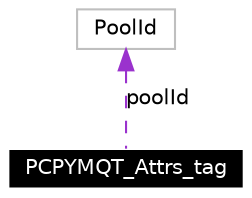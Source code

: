 digraph G
{
  edge [fontname="Helvetica",fontsize=10,labelfontname="Helvetica",labelfontsize=10];
  node [fontname="Helvetica",fontsize=10,shape=record];
  Node1 [label="PCPYMQT_Attrs_tag",height=0.2,width=0.4,color="white", fillcolor="black", style="filled" fontcolor="white"];
  Node2 -> Node1 [dir=back,color="darkorchid3",fontsize=10,style="dashed",label="poolId",fontname="Helvetica"];
  Node2 [label="PoolId",height=0.2,width=0.4,color="grey75", fillcolor="white", style="filled"];
}
